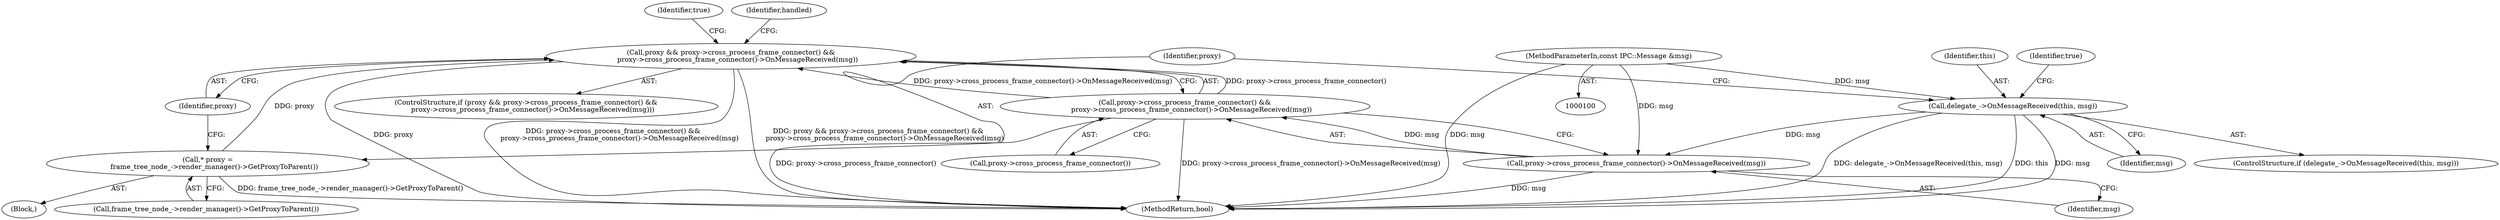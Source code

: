digraph "0_Chrome_36f801fdbec07d116a6f4f07bb363f10897d6a51@API" {
"1000128" [label="(Call,proxy && proxy->cross_process_frame_connector() &&\n      proxy->cross_process_frame_connector()->OnMessageReceived(msg))"];
"1000124" [label="(Call,* proxy =\n      frame_tree_node_->render_manager()->GetProxyToParent())"];
"1000130" [label="(Call,proxy->cross_process_frame_connector() &&\n      proxy->cross_process_frame_connector()->OnMessageReceived(msg))"];
"1000132" [label="(Call,proxy->cross_process_frame_connector()->OnMessageReceived(msg))"];
"1000118" [label="(Call,delegate_->OnMessageReceived(this, msg))"];
"1000101" [label="(MethodParameterIn,const IPC::Message &msg)"];
"1000129" [label="(Identifier,proxy)"];
"1000125" [label="(Identifier,proxy)"];
"1000131" [label="(Call,proxy->cross_process_frame_connector())"];
"1000128" [label="(Call,proxy && proxy->cross_process_frame_connector() &&\n      proxy->cross_process_frame_connector()->OnMessageReceived(msg))"];
"1000119" [label="(Identifier,this)"];
"1000133" [label="(Identifier,msg)"];
"1000126" [label="(Call,frame_tree_node_->render_manager()->GetProxyToParent())"];
"1000141" [label="(MethodReturn,bool)"];
"1000135" [label="(Identifier,true)"];
"1000117" [label="(ControlStructure,if (delegate_->OnMessageReceived(this, msg)))"];
"1000137" [label="(Identifier,handled)"];
"1000120" [label="(Identifier,msg)"];
"1000124" [label="(Call,* proxy =\n      frame_tree_node_->render_manager()->GetProxyToParent())"];
"1000101" [label="(MethodParameterIn,const IPC::Message &msg)"];
"1000102" [label="(Block,)"];
"1000122" [label="(Identifier,true)"];
"1000118" [label="(Call,delegate_->OnMessageReceived(this, msg))"];
"1000127" [label="(ControlStructure,if (proxy && proxy->cross_process_frame_connector() &&\n      proxy->cross_process_frame_connector()->OnMessageReceived(msg)))"];
"1000130" [label="(Call,proxy->cross_process_frame_connector() &&\n      proxy->cross_process_frame_connector()->OnMessageReceived(msg))"];
"1000132" [label="(Call,proxy->cross_process_frame_connector()->OnMessageReceived(msg))"];
"1000128" -> "1000127"  [label="AST: "];
"1000128" -> "1000129"  [label="CFG: "];
"1000128" -> "1000130"  [label="CFG: "];
"1000129" -> "1000128"  [label="AST: "];
"1000130" -> "1000128"  [label="AST: "];
"1000135" -> "1000128"  [label="CFG: "];
"1000137" -> "1000128"  [label="CFG: "];
"1000128" -> "1000141"  [label="DDG: proxy"];
"1000128" -> "1000141"  [label="DDG: proxy->cross_process_frame_connector() &&\n      proxy->cross_process_frame_connector()->OnMessageReceived(msg)"];
"1000128" -> "1000141"  [label="DDG: proxy && proxy->cross_process_frame_connector() &&\n      proxy->cross_process_frame_connector()->OnMessageReceived(msg)"];
"1000124" -> "1000128"  [label="DDG: proxy"];
"1000130" -> "1000128"  [label="DDG: proxy->cross_process_frame_connector()"];
"1000130" -> "1000128"  [label="DDG: proxy->cross_process_frame_connector()->OnMessageReceived(msg)"];
"1000124" -> "1000102"  [label="AST: "];
"1000124" -> "1000126"  [label="CFG: "];
"1000125" -> "1000124"  [label="AST: "];
"1000126" -> "1000124"  [label="AST: "];
"1000129" -> "1000124"  [label="CFG: "];
"1000124" -> "1000141"  [label="DDG: frame_tree_node_->render_manager()->GetProxyToParent()"];
"1000130" -> "1000131"  [label="CFG: "];
"1000130" -> "1000132"  [label="CFG: "];
"1000131" -> "1000130"  [label="AST: "];
"1000132" -> "1000130"  [label="AST: "];
"1000130" -> "1000141"  [label="DDG: proxy->cross_process_frame_connector()->OnMessageReceived(msg)"];
"1000130" -> "1000141"  [label="DDG: proxy->cross_process_frame_connector()"];
"1000132" -> "1000130"  [label="DDG: msg"];
"1000132" -> "1000133"  [label="CFG: "];
"1000133" -> "1000132"  [label="AST: "];
"1000132" -> "1000141"  [label="DDG: msg"];
"1000118" -> "1000132"  [label="DDG: msg"];
"1000101" -> "1000132"  [label="DDG: msg"];
"1000118" -> "1000117"  [label="AST: "];
"1000118" -> "1000120"  [label="CFG: "];
"1000119" -> "1000118"  [label="AST: "];
"1000120" -> "1000118"  [label="AST: "];
"1000122" -> "1000118"  [label="CFG: "];
"1000125" -> "1000118"  [label="CFG: "];
"1000118" -> "1000141"  [label="DDG: delegate_->OnMessageReceived(this, msg)"];
"1000118" -> "1000141"  [label="DDG: this"];
"1000118" -> "1000141"  [label="DDG: msg"];
"1000101" -> "1000118"  [label="DDG: msg"];
"1000101" -> "1000100"  [label="AST: "];
"1000101" -> "1000141"  [label="DDG: msg"];
}
